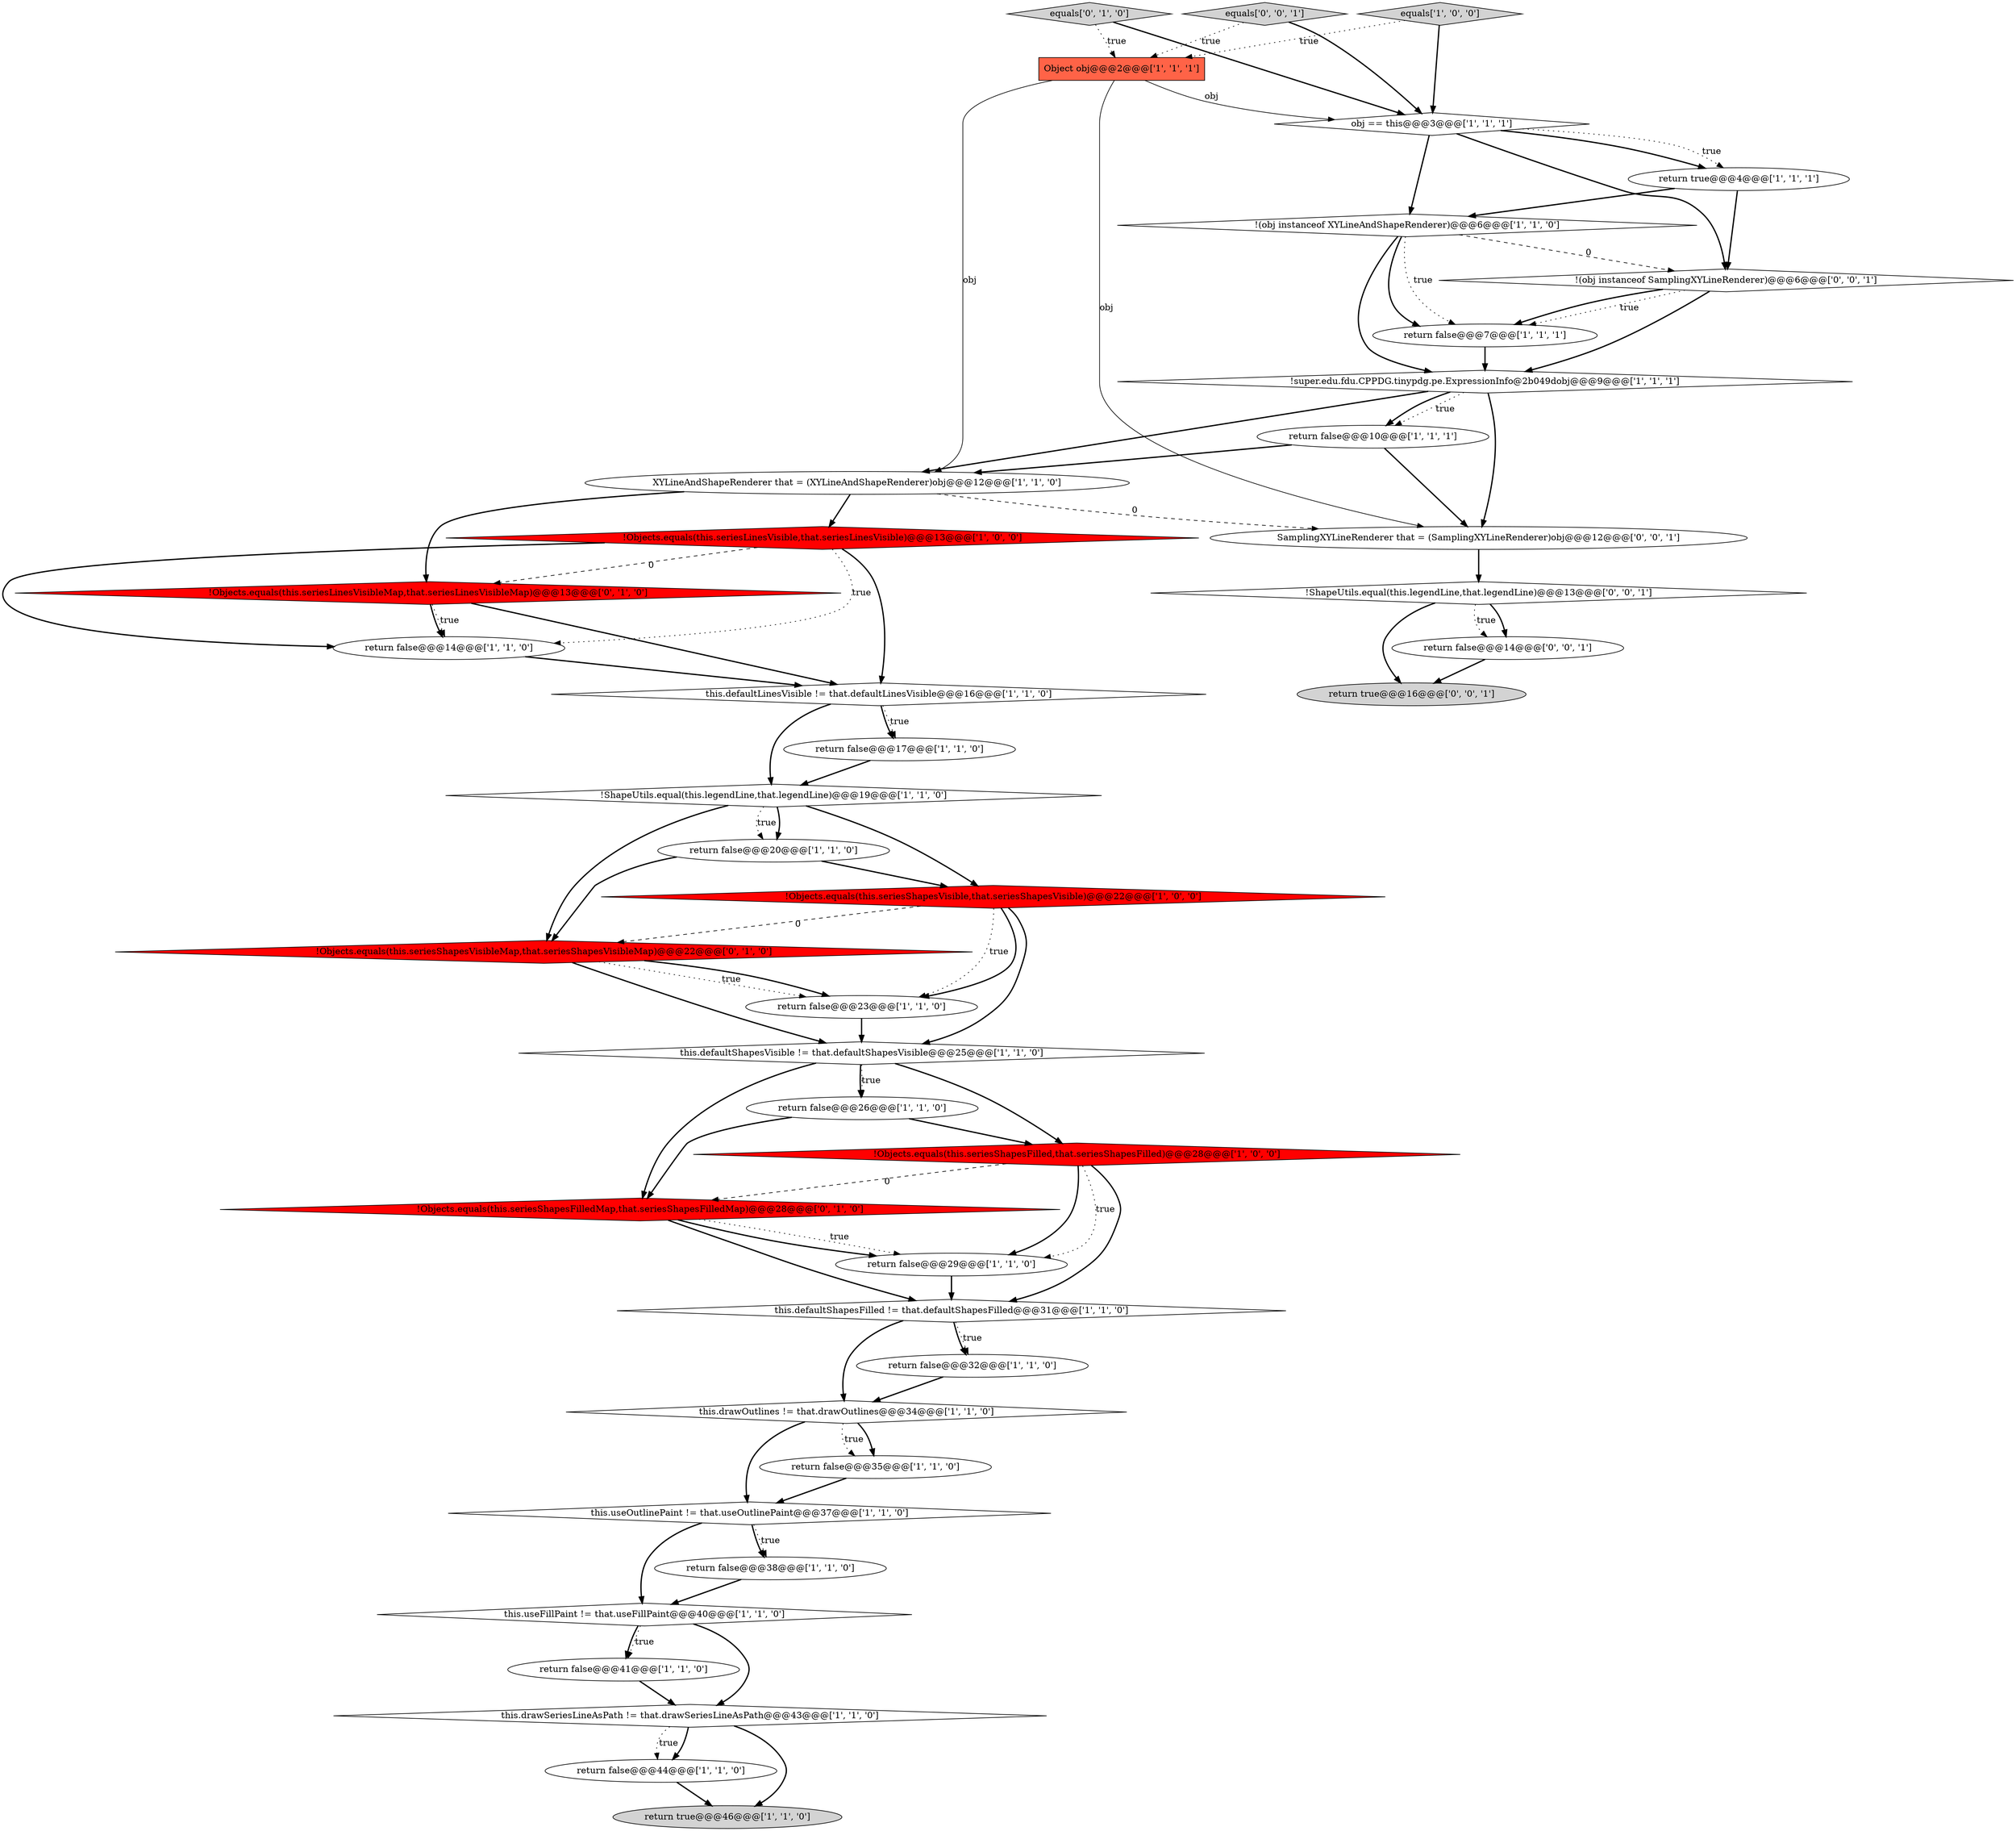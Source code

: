 digraph {
3 [style = filled, label = "XYLineAndShapeRenderer that = (XYLineAndShapeRenderer)obj@@@12@@@['1', '1', '0']", fillcolor = white, shape = ellipse image = "AAA0AAABBB1BBB"];
11 [style = filled, label = "!(obj instanceof XYLineAndShapeRenderer)@@@6@@@['1', '1', '0']", fillcolor = white, shape = diamond image = "AAA0AAABBB1BBB"];
21 [style = filled, label = "this.useOutlinePaint != that.useOutlinePaint@@@37@@@['1', '1', '0']", fillcolor = white, shape = diamond image = "AAA0AAABBB1BBB"];
2 [style = filled, label = "this.defaultLinesVisible != that.defaultLinesVisible@@@16@@@['1', '1', '0']", fillcolor = white, shape = diamond image = "AAA0AAABBB1BBB"];
16 [style = filled, label = "!super.edu.fdu.CPPDG.tinypdg.pe.ExpressionInfo@2b049dobj@@@9@@@['1', '1', '1']", fillcolor = white, shape = diamond image = "AAA0AAABBB1BBB"];
34 [style = filled, label = "equals['0', '1', '0']", fillcolor = lightgray, shape = diamond image = "AAA0AAABBB2BBB"];
13 [style = filled, label = "!Objects.equals(this.seriesShapesFilled,that.seriesShapesFilled)@@@28@@@['1', '0', '0']", fillcolor = red, shape = diamond image = "AAA1AAABBB1BBB"];
40 [style = filled, label = "equals['0', '0', '1']", fillcolor = lightgray, shape = diamond image = "AAA0AAABBB3BBB"];
32 [style = filled, label = "!Objects.equals(this.seriesShapesFilledMap,that.seriesShapesFilledMap)@@@28@@@['0', '1', '0']", fillcolor = red, shape = diamond image = "AAA1AAABBB2BBB"];
6 [style = filled, label = "!Objects.equals(this.seriesShapesVisible,that.seriesShapesVisible)@@@22@@@['1', '0', '0']", fillcolor = red, shape = diamond image = "AAA1AAABBB1BBB"];
19 [style = filled, label = "this.useFillPaint != that.useFillPaint@@@40@@@['1', '1', '0']", fillcolor = white, shape = diamond image = "AAA0AAABBB1BBB"];
15 [style = filled, label = "return false@@@20@@@['1', '1', '0']", fillcolor = white, shape = ellipse image = "AAA0AAABBB1BBB"];
29 [style = filled, label = "return false@@@41@@@['1', '1', '0']", fillcolor = white, shape = ellipse image = "AAA0AAABBB1BBB"];
17 [style = filled, label = "return false@@@26@@@['1', '1', '0']", fillcolor = white, shape = ellipse image = "AAA0AAABBB1BBB"];
35 [style = filled, label = "!Objects.equals(this.seriesShapesVisibleMap,that.seriesShapesVisibleMap)@@@22@@@['0', '1', '0']", fillcolor = red, shape = diamond image = "AAA1AAABBB2BBB"];
14 [style = filled, label = "return false@@@44@@@['1', '1', '0']", fillcolor = white, shape = ellipse image = "AAA0AAABBB1BBB"];
18 [style = filled, label = "return false@@@7@@@['1', '1', '1']", fillcolor = white, shape = ellipse image = "AAA0AAABBB1BBB"];
28 [style = filled, label = "return false@@@29@@@['1', '1', '0']", fillcolor = white, shape = ellipse image = "AAA0AAABBB1BBB"];
38 [style = filled, label = "SamplingXYLineRenderer that = (SamplingXYLineRenderer)obj@@@12@@@['0', '0', '1']", fillcolor = white, shape = ellipse image = "AAA0AAABBB3BBB"];
4 [style = filled, label = "!Objects.equals(this.seriesLinesVisible,that.seriesLinesVisible)@@@13@@@['1', '0', '0']", fillcolor = red, shape = diamond image = "AAA1AAABBB1BBB"];
0 [style = filled, label = "!ShapeUtils.equal(this.legendLine,that.legendLine)@@@19@@@['1', '1', '0']", fillcolor = white, shape = diamond image = "AAA0AAABBB1BBB"];
27 [style = filled, label = "return false@@@38@@@['1', '1', '0']", fillcolor = white, shape = ellipse image = "AAA0AAABBB1BBB"];
9 [style = filled, label = "obj == this@@@3@@@['1', '1', '1']", fillcolor = white, shape = diamond image = "AAA0AAABBB1BBB"];
12 [style = filled, label = "this.drawSeriesLineAsPath != that.drawSeriesLineAsPath@@@43@@@['1', '1', '0']", fillcolor = white, shape = diamond image = "AAA0AAABBB1BBB"];
23 [style = filled, label = "this.defaultShapesFilled != that.defaultShapesFilled@@@31@@@['1', '1', '0']", fillcolor = white, shape = diamond image = "AAA0AAABBB1BBB"];
24 [style = filled, label = "equals['1', '0', '0']", fillcolor = lightgray, shape = diamond image = "AAA0AAABBB1BBB"];
31 [style = filled, label = "return true@@@4@@@['1', '1', '1']", fillcolor = white, shape = ellipse image = "AAA0AAABBB1BBB"];
30 [style = filled, label = "this.defaultShapesVisible != that.defaultShapesVisible@@@25@@@['1', '1', '0']", fillcolor = white, shape = diamond image = "AAA0AAABBB1BBB"];
20 [style = filled, label = "return false@@@35@@@['1', '1', '0']", fillcolor = white, shape = ellipse image = "AAA0AAABBB1BBB"];
10 [style = filled, label = "return false@@@10@@@['1', '1', '1']", fillcolor = white, shape = ellipse image = "AAA0AAABBB1BBB"];
33 [style = filled, label = "!Objects.equals(this.seriesLinesVisibleMap,that.seriesLinesVisibleMap)@@@13@@@['0', '1', '0']", fillcolor = red, shape = diamond image = "AAA1AAABBB2BBB"];
37 [style = filled, label = "return false@@@14@@@['0', '0', '1']", fillcolor = white, shape = ellipse image = "AAA0AAABBB3BBB"];
36 [style = filled, label = "!ShapeUtils.equal(this.legendLine,that.legendLine)@@@13@@@['0', '0', '1']", fillcolor = white, shape = diamond image = "AAA0AAABBB3BBB"];
8 [style = filled, label = "this.drawOutlines != that.drawOutlines@@@34@@@['1', '1', '0']", fillcolor = white, shape = diamond image = "AAA0AAABBB1BBB"];
1 [style = filled, label = "return true@@@46@@@['1', '1', '0']", fillcolor = lightgray, shape = ellipse image = "AAA0AAABBB1BBB"];
26 [style = filled, label = "return false@@@23@@@['1', '1', '0']", fillcolor = white, shape = ellipse image = "AAA0AAABBB1BBB"];
39 [style = filled, label = "!(obj instanceof SamplingXYLineRenderer)@@@6@@@['0', '0', '1']", fillcolor = white, shape = diamond image = "AAA0AAABBB3BBB"];
41 [style = filled, label = "return true@@@16@@@['0', '0', '1']", fillcolor = lightgray, shape = ellipse image = "AAA0AAABBB3BBB"];
22 [style = filled, label = "return false@@@32@@@['1', '1', '0']", fillcolor = white, shape = ellipse image = "AAA0AAABBB1BBB"];
7 [style = filled, label = "return false@@@14@@@['1', '1', '0']", fillcolor = white, shape = ellipse image = "AAA0AAABBB1BBB"];
25 [style = filled, label = "Object obj@@@2@@@['1', '1', '1']", fillcolor = tomato, shape = box image = "AAA0AAABBB1BBB"];
5 [style = filled, label = "return false@@@17@@@['1', '1', '0']", fillcolor = white, shape = ellipse image = "AAA0AAABBB1BBB"];
32->28 [style = dotted, label="true"];
34->9 [style = bold, label=""];
30->13 [style = bold, label=""];
13->28 [style = dotted, label="true"];
9->11 [style = bold, label=""];
32->23 [style = bold, label=""];
23->22 [style = dotted, label="true"];
24->25 [style = dotted, label="true"];
39->18 [style = dotted, label="true"];
35->26 [style = dotted, label="true"];
4->7 [style = dotted, label="true"];
21->27 [style = dotted, label="true"];
3->4 [style = bold, label=""];
16->10 [style = dotted, label="true"];
4->33 [style = dashed, label="0"];
0->15 [style = bold, label=""];
6->35 [style = dashed, label="0"];
39->18 [style = bold, label=""];
22->8 [style = bold, label=""];
6->26 [style = dotted, label="true"];
23->22 [style = bold, label=""];
8->20 [style = bold, label=""];
5->0 [style = bold, label=""];
11->39 [style = dashed, label="0"];
8->20 [style = dotted, label="true"];
27->19 [style = bold, label=""];
33->7 [style = bold, label=""];
11->16 [style = bold, label=""];
16->3 [style = bold, label=""];
9->39 [style = bold, label=""];
21->19 [style = bold, label=""];
36->41 [style = bold, label=""];
19->12 [style = bold, label=""];
3->38 [style = dashed, label="0"];
9->31 [style = dotted, label="true"];
4->2 [style = bold, label=""];
3->33 [style = bold, label=""];
23->8 [style = bold, label=""];
12->1 [style = bold, label=""];
31->11 [style = bold, label=""];
11->18 [style = bold, label=""];
15->35 [style = bold, label=""];
13->32 [style = dashed, label="0"];
19->29 [style = dotted, label="true"];
7->2 [style = bold, label=""];
12->14 [style = bold, label=""];
25->3 [style = solid, label="obj"];
25->9 [style = solid, label="obj"];
36->37 [style = bold, label=""];
6->26 [style = bold, label=""];
30->17 [style = bold, label=""];
39->16 [style = bold, label=""];
21->27 [style = bold, label=""];
9->31 [style = bold, label=""];
19->29 [style = bold, label=""];
37->41 [style = bold, label=""];
30->32 [style = bold, label=""];
40->9 [style = bold, label=""];
36->37 [style = dotted, label="true"];
4->7 [style = bold, label=""];
2->0 [style = bold, label=""];
28->23 [style = bold, label=""];
17->13 [style = bold, label=""];
31->39 [style = bold, label=""];
30->17 [style = dotted, label="true"];
40->25 [style = dotted, label="true"];
2->5 [style = dotted, label="true"];
35->30 [style = bold, label=""];
35->26 [style = bold, label=""];
33->2 [style = bold, label=""];
34->25 [style = dotted, label="true"];
24->9 [style = bold, label=""];
10->38 [style = bold, label=""];
2->5 [style = bold, label=""];
33->7 [style = dotted, label="true"];
18->16 [style = bold, label=""];
16->10 [style = bold, label=""];
0->6 [style = bold, label=""];
0->15 [style = dotted, label="true"];
10->3 [style = bold, label=""];
38->36 [style = bold, label=""];
15->6 [style = bold, label=""];
17->32 [style = bold, label=""];
11->18 [style = dotted, label="true"];
14->1 [style = bold, label=""];
26->30 [style = bold, label=""];
20->21 [style = bold, label=""];
12->14 [style = dotted, label="true"];
25->38 [style = solid, label="obj"];
29->12 [style = bold, label=""];
13->23 [style = bold, label=""];
0->35 [style = bold, label=""];
8->21 [style = bold, label=""];
32->28 [style = bold, label=""];
16->38 [style = bold, label=""];
13->28 [style = bold, label=""];
6->30 [style = bold, label=""];
}
